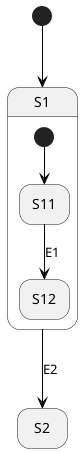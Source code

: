 @startuml
'https://plantuml.com/state-diagram

'hide description area for state without description
hide empty description

state S1  {
  state S11
  state S12


  [*] -[#000000]-> S11
}
state S2


[*] -[#000000]-> S1
S11 -down[#000000]-> S12 : E1
S1 -down[#000000]-> S2 : E2

@enduml